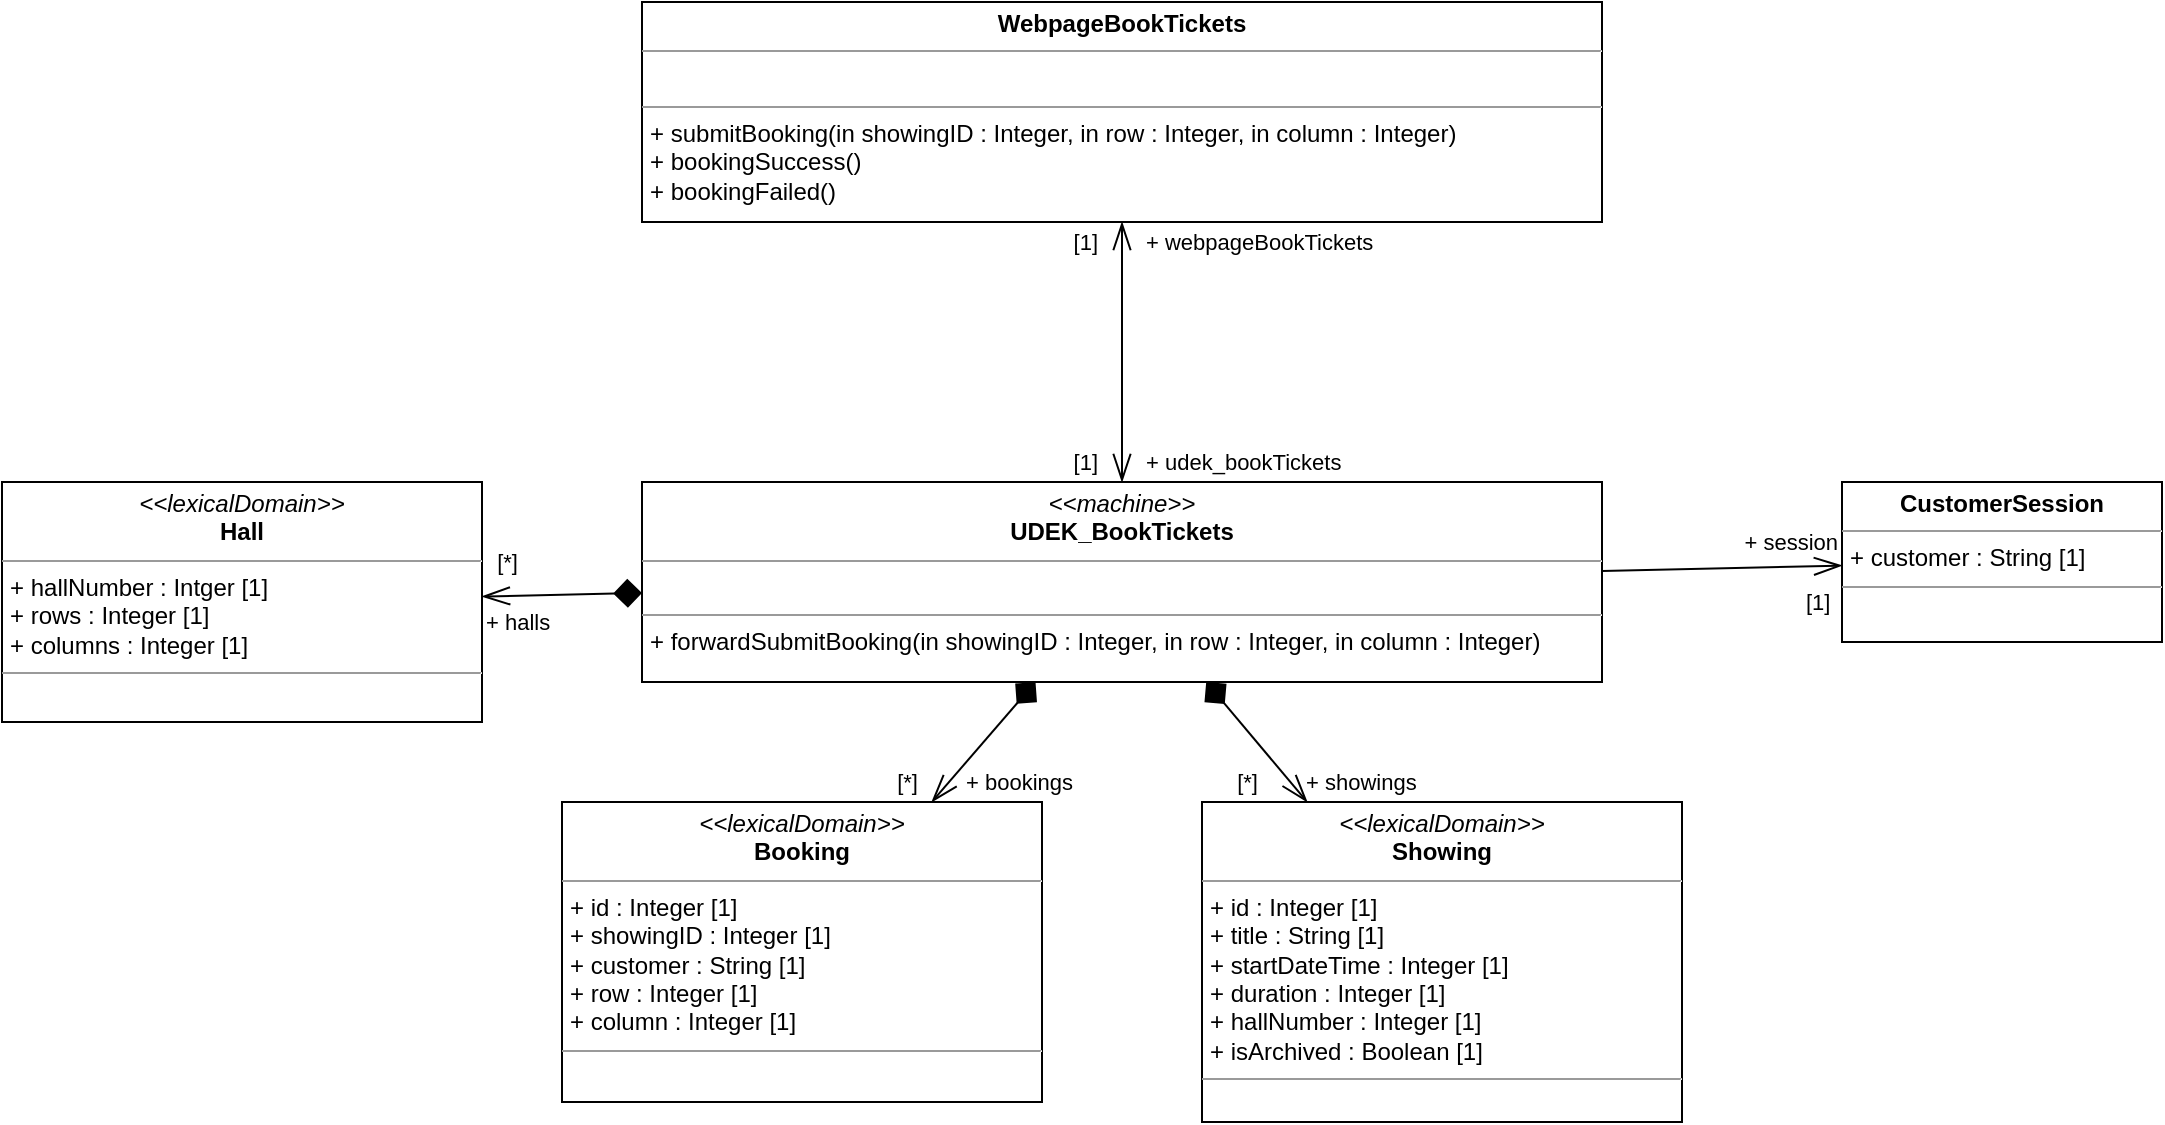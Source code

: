 <mxfile version="16.5.1" type="device"><diagram id="6VRRxPImTVzxt0PTVXgS" name="Page-1"><mxGraphModel dx="1718" dy="1029" grid="1" gridSize="10" guides="1" tooltips="1" connect="1" arrows="1" fold="1" page="1" pageScale="1" pageWidth="3300" pageHeight="2339" math="0" shadow="0"><root><mxCell id="0"/><mxCell id="1" parent="0"/><mxCell id="iSEop8dyOF49FDNXQmVK-7" style="rounded=0;orthogonalLoop=1;jettySize=auto;html=1;startArrow=diamond;startFill=1;endSize=12;startSize=12;endArrow=openThin;endFill=0;" edge="1" parent="1" source="iSEop8dyOF49FDNXQmVK-1" target="iSEop8dyOF49FDNXQmVK-6"><mxGeometry relative="1" as="geometry"/></mxCell><mxCell id="iSEop8dyOF49FDNXQmVK-8" style="edgeStyle=none;shape=connector;rounded=0;orthogonalLoop=1;jettySize=auto;html=1;labelBackgroundColor=default;fontFamily=Helvetica;fontSize=11;fontColor=default;startArrow=diamond;startFill=1;endArrow=openThin;endFill=0;startSize=12;endSize=12;strokeColor=default;" edge="1" parent="1" source="iSEop8dyOF49FDNXQmVK-1" target="iSEop8dyOF49FDNXQmVK-5"><mxGeometry relative="1" as="geometry"/></mxCell><mxCell id="iSEop8dyOF49FDNXQmVK-9" style="edgeStyle=none;shape=connector;rounded=0;orthogonalLoop=1;jettySize=auto;html=1;labelBackgroundColor=default;fontFamily=Helvetica;fontSize=11;fontColor=default;startArrow=diamond;startFill=1;endArrow=openThin;endFill=0;startSize=12;endSize=12;strokeColor=default;" edge="1" parent="1" source="iSEop8dyOF49FDNXQmVK-1" target="iSEop8dyOF49FDNXQmVK-4"><mxGeometry relative="1" as="geometry"/></mxCell><mxCell id="iSEop8dyOF49FDNXQmVK-25" style="edgeStyle=none;shape=connector;rounded=0;orthogonalLoop=1;jettySize=auto;html=1;labelBackgroundColor=default;fontFamily=Helvetica;fontSize=11;fontColor=default;startArrow=none;startFill=0;endArrow=openThin;endFill=0;startSize=12;endSize=12;strokeColor=default;" edge="1" parent="1" source="iSEop8dyOF49FDNXQmVK-1" target="iSEop8dyOF49FDNXQmVK-24"><mxGeometry relative="1" as="geometry"/></mxCell><mxCell id="iSEop8dyOF49FDNXQmVK-1" value="&lt;p style=&quot;margin: 0px ; margin-top: 4px ; text-align: center&quot;&gt;&lt;i&gt;&amp;lt;&amp;lt;machine&amp;gt;&amp;gt;&lt;/i&gt;&lt;br&gt;&lt;b&gt;UDEK_BookTickets&lt;/b&gt;&lt;/p&gt;&lt;hr size=&quot;1&quot;&gt;&lt;p style=&quot;margin: 0px ; margin-left: 4px&quot;&gt;&lt;br&gt;&lt;/p&gt;&lt;hr size=&quot;1&quot;&gt;&lt;p style=&quot;margin: 0px ; margin-left: 4px&quot;&gt;+ forwardSubmitBooking(in showingID : Integer, in row : Integer, in column : Integer)&lt;/p&gt;" style="verticalAlign=top;align=left;overflow=fill;fontSize=12;fontFamily=Helvetica;html=1;rounded=0;shadow=0;glass=0;comic=0;sketch=0;pointerEvents=1;fontColor=default;gradientColor=none;container=0;" vertex="1" parent="1"><mxGeometry x="680" y="320" width="480" height="100" as="geometry"/></mxCell><mxCell id="iSEop8dyOF49FDNXQmVK-15" style="edgeStyle=none;shape=connector;rounded=0;orthogonalLoop=1;jettySize=auto;html=1;labelBackgroundColor=default;fontFamily=Helvetica;fontSize=11;fontColor=default;startArrow=openThin;startFill=0;endArrow=openThin;endFill=0;startSize=12;endSize=12;strokeColor=default;" edge="1" parent="1" source="iSEop8dyOF49FDNXQmVK-2" target="iSEop8dyOF49FDNXQmVK-1"><mxGeometry relative="1" as="geometry"/></mxCell><mxCell id="iSEop8dyOF49FDNXQmVK-2" value="&lt;p style=&quot;margin: 0px ; margin-top: 4px ; text-align: center&quot;&gt;&lt;b&gt;WebpageBookTickets&lt;/b&gt;&lt;/p&gt;&lt;hr size=&quot;1&quot;&gt;&lt;p style=&quot;margin: 0px ; margin-left: 4px&quot;&gt;&lt;br&gt;&lt;/p&gt;&lt;hr size=&quot;1&quot;&gt;&lt;p style=&quot;margin: 0px ; margin-left: 4px&quot;&gt;+ submitBooking(in showingID : Integer, in row : Integer, in column : Integer)&lt;/p&gt;&lt;p style=&quot;margin: 0px ; margin-left: 4px&quot;&gt;+ bookingSuccess()&lt;/p&gt;&lt;p style=&quot;margin: 0px ; margin-left: 4px&quot;&gt;+ bookingFailed()&lt;/p&gt;" style="verticalAlign=top;align=left;overflow=fill;fontSize=12;fontFamily=Helvetica;html=1;rounded=0;shadow=0;glass=0;comic=0;sketch=0;pointerEvents=1;fontColor=default;gradientColor=none;container=0;" vertex="1" parent="1"><mxGeometry x="680" y="80" width="480" height="110" as="geometry"/></mxCell><mxCell id="iSEop8dyOF49FDNXQmVK-4" value="&lt;p style=&quot;margin: 0px ; margin-top: 4px ; text-align: center&quot;&gt;&lt;i&gt;&amp;lt;&amp;lt;lexicalDomain&amp;gt;&amp;gt;&lt;/i&gt;&lt;br&gt;&lt;b&gt;Showing&lt;/b&gt;&lt;/p&gt;&lt;hr size=&quot;1&quot;&gt;&lt;p style=&quot;margin: 0px 0px 0px 4px&quot;&gt;+ id : Integer [1]&lt;br&gt;&lt;/p&gt;&lt;p style=&quot;margin: 0px 0px 0px 4px&quot;&gt;+ title : String [1]&lt;/p&gt;&lt;p style=&quot;margin: 0px 0px 0px 4px&quot;&gt;+ startDateTime : Integer [1]&lt;/p&gt;&lt;p style=&quot;margin: 0px 0px 0px 4px&quot;&gt;+ duration : Integer [1]&lt;/p&gt;&lt;p style=&quot;margin: 0px 0px 0px 4px&quot;&gt;+ hallNumber : Integer [1]&lt;/p&gt;&lt;p style=&quot;margin: 0px 0px 0px 4px&quot;&gt;+ isArchived : Boolean [1]&lt;/p&gt;&lt;hr size=&quot;1&quot;&gt;&lt;p style=&quot;margin: 0px ; margin-left: 4px&quot;&gt;&lt;br&gt;&lt;/p&gt;" style="verticalAlign=top;align=left;overflow=fill;fontSize=12;fontFamily=Helvetica;html=1;rounded=0;shadow=0;glass=0;comic=0;sketch=0;pointerEvents=1;fontColor=default;gradientColor=none;container=0;" vertex="1" parent="1"><mxGeometry x="960" y="480" width="240" height="160" as="geometry"/></mxCell><mxCell id="iSEop8dyOF49FDNXQmVK-5" value="&lt;p style=&quot;margin: 0px ; margin-top: 4px ; text-align: center&quot;&gt;&lt;i&gt;&amp;lt;&amp;lt;lexicalDomain&amp;gt;&amp;gt;&lt;/i&gt;&lt;br&gt;&lt;b&gt;Booking&lt;/b&gt;&lt;/p&gt;&lt;hr size=&quot;1&quot;&gt;&lt;p style=&quot;margin: 0px 0px 0px 4px&quot;&gt;+ id : Integer [1]&lt;/p&gt;&lt;p style=&quot;margin: 0px 0px 0px 4px&quot;&gt;+ showingID : Integer [1]&lt;/p&gt;&lt;p style=&quot;margin: 0px 0px 0px 4px&quot;&gt;+ customer : String [1]&lt;/p&gt;&lt;p style=&quot;margin: 0px 0px 0px 4px&quot;&gt;+ row : Integer [1]&lt;/p&gt;&lt;p style=&quot;margin: 0px 0px 0px 4px&quot;&gt;+ column : Integer [1]&lt;/p&gt;&lt;hr size=&quot;1&quot;&gt;&lt;p style=&quot;margin: 0px ; margin-left: 4px&quot;&gt;&lt;br&gt;&lt;/p&gt;" style="verticalAlign=top;align=left;overflow=fill;fontSize=12;fontFamily=Helvetica;html=1;rounded=0;shadow=0;glass=0;comic=0;sketch=0;pointerEvents=1;fontColor=default;gradientColor=none;container=0;" vertex="1" parent="1"><mxGeometry x="640" y="480" width="240" height="150" as="geometry"/></mxCell><mxCell id="iSEop8dyOF49FDNXQmVK-6" value="&lt;p style=&quot;margin: 0px ; margin-top: 4px ; text-align: center&quot;&gt;&lt;i&gt;&amp;lt;&amp;lt;lexicalDomain&amp;gt;&amp;gt;&lt;/i&gt;&lt;br&gt;&lt;b&gt;Hall&lt;/b&gt;&lt;/p&gt;&lt;hr size=&quot;1&quot;&gt;&lt;p style=&quot;margin: 0px 0px 0px 4px&quot;&gt;+ hallNumber : Intger [1]&lt;/p&gt;&lt;p style=&quot;margin: 0px 0px 0px 4px&quot;&gt;+ rows&lt;span&gt;&amp;nbsp;: Integer [1]&lt;/span&gt;&lt;/p&gt;&lt;p style=&quot;margin: 0px 0px 0px 4px&quot;&gt;+ columns : Integer [1]&lt;/p&gt;&lt;hr size=&quot;1&quot;&gt;&lt;p style=&quot;margin: 0px ; margin-left: 4px&quot;&gt;&lt;br&gt;&lt;/p&gt;" style="verticalAlign=top;align=left;overflow=fill;fontSize=12;fontFamily=Helvetica;html=1;rounded=0;shadow=0;glass=0;comic=0;sketch=0;pointerEvents=1;fontColor=default;gradientColor=none;container=0;" vertex="1" parent="1"><mxGeometry x="360" y="320" width="240" height="120" as="geometry"/></mxCell><mxCell id="iSEop8dyOF49FDNXQmVK-10" value="[*]" style="text;html=1;strokeColor=none;fillColor=none;align=right;verticalAlign=middle;whiteSpace=wrap;rounded=0;fontFamily=Helvetica;fontSize=11;fontColor=default;" vertex="1" parent="1"><mxGeometry x="600" y="350" width="20" height="20" as="geometry"/></mxCell><mxCell id="iSEop8dyOF49FDNXQmVK-11" value="+ bookings" style="text;html=1;strokeColor=none;fillColor=none;align=left;verticalAlign=middle;whiteSpace=wrap;rounded=0;fontFamily=Helvetica;fontSize=11;fontColor=default;" vertex="1" parent="1"><mxGeometry x="840" y="460" width="60" height="20" as="geometry"/></mxCell><mxCell id="iSEop8dyOF49FDNXQmVK-12" value="+ showings" style="text;html=1;strokeColor=none;fillColor=none;align=left;verticalAlign=middle;whiteSpace=wrap;rounded=0;fontFamily=Helvetica;fontSize=11;fontColor=default;" vertex="1" parent="1"><mxGeometry x="1010" y="460" width="60" height="20" as="geometry"/></mxCell><mxCell id="iSEop8dyOF49FDNXQmVK-13" value="[*]" style="text;html=1;strokeColor=none;fillColor=none;align=right;verticalAlign=middle;whiteSpace=wrap;rounded=0;fontFamily=Helvetica;fontSize=11;fontColor=default;" vertex="1" parent="1"><mxGeometry x="970" y="460" width="20" height="20" as="geometry"/></mxCell><mxCell id="iSEop8dyOF49FDNXQmVK-14" value="+ halls" style="text;html=1;strokeColor=none;fillColor=none;align=left;verticalAlign=middle;whiteSpace=wrap;rounded=0;fontFamily=Helvetica;fontSize=11;fontColor=default;" vertex="1" parent="1"><mxGeometry x="600" y="380" width="60" height="20" as="geometry"/></mxCell><mxCell id="iSEop8dyOF49FDNXQmVK-16" value="[1]" style="text;html=1;strokeColor=none;fillColor=none;align=right;verticalAlign=middle;whiteSpace=wrap;rounded=0;fontFamily=Helvetica;fontSize=11;fontColor=default;" vertex="1" parent="1"><mxGeometry x="890" y="190" width="20" height="20" as="geometry"/></mxCell><mxCell id="iSEop8dyOF49FDNXQmVK-17" value="[1]" style="text;html=1;strokeColor=none;fillColor=none;align=right;verticalAlign=middle;whiteSpace=wrap;rounded=0;fontFamily=Helvetica;fontSize=11;fontColor=default;" vertex="1" parent="1"><mxGeometry x="890" y="300" width="20" height="20" as="geometry"/></mxCell><mxCell id="iSEop8dyOF49FDNXQmVK-18" value="+ udek_bookTickets" style="text;html=1;strokeColor=none;fillColor=none;align=left;verticalAlign=middle;whiteSpace=wrap;rounded=0;fontFamily=Helvetica;fontSize=11;fontColor=default;" vertex="1" parent="1"><mxGeometry x="930" y="300" width="100" height="20" as="geometry"/></mxCell><mxCell id="iSEop8dyOF49FDNXQmVK-19" value="+ webpageBookTickets" style="text;html=1;strokeColor=none;fillColor=none;align=left;verticalAlign=middle;whiteSpace=wrap;rounded=0;fontFamily=Helvetica;fontSize=11;fontColor=default;" vertex="1" parent="1"><mxGeometry x="930" y="190" width="150" height="20" as="geometry"/></mxCell><mxCell id="iSEop8dyOF49FDNXQmVK-20" value="[*]" style="text;html=1;strokeColor=none;fillColor=none;align=right;verticalAlign=middle;whiteSpace=wrap;rounded=0;fontFamily=Helvetica;fontSize=11;fontColor=default;" vertex="1" parent="1"><mxGeometry x="800" y="460" width="20" height="20" as="geometry"/></mxCell><mxCell id="iSEop8dyOF49FDNXQmVK-24" value="&lt;p style=&quot;margin: 0px ; margin-top: 4px ; text-align: center&quot;&gt;&lt;b&gt;CustomerSession&lt;/b&gt;&lt;/p&gt;&lt;hr size=&quot;1&quot;&gt;&lt;p style=&quot;margin: 0px ; margin-left: 4px&quot;&gt;+ customer : String [1]&lt;/p&gt;&lt;hr size=&quot;1&quot;&gt;&lt;p style=&quot;margin: 0px ; margin-left: 4px&quot;&gt;&lt;br&gt;&lt;/p&gt;" style="verticalAlign=top;align=left;overflow=fill;fontSize=12;fontFamily=Helvetica;html=1;rounded=0;shadow=0;glass=0;comic=0;sketch=0;pointerEvents=1;fontColor=default;gradientColor=none;container=0;" vertex="1" parent="1"><mxGeometry x="1280" y="320" width="160" height="80" as="geometry"/></mxCell><mxCell id="iSEop8dyOF49FDNXQmVK-26" value="[1]" style="text;html=1;strokeColor=none;fillColor=none;align=left;verticalAlign=middle;whiteSpace=wrap;rounded=0;fontFamily=Helvetica;fontSize=11;fontColor=default;" vertex="1" parent="1"><mxGeometry x="1260" y="370" width="20" height="20" as="geometry"/></mxCell><mxCell id="iSEop8dyOF49FDNXQmVK-28" value="+ session" style="text;html=1;strokeColor=none;fillColor=none;align=right;verticalAlign=middle;whiteSpace=wrap;rounded=0;fontFamily=Helvetica;fontSize=11;fontColor=default;" vertex="1" parent="1"><mxGeometry x="1220" y="340" width="60" height="20" as="geometry"/></mxCell></root></mxGraphModel></diagram></mxfile>